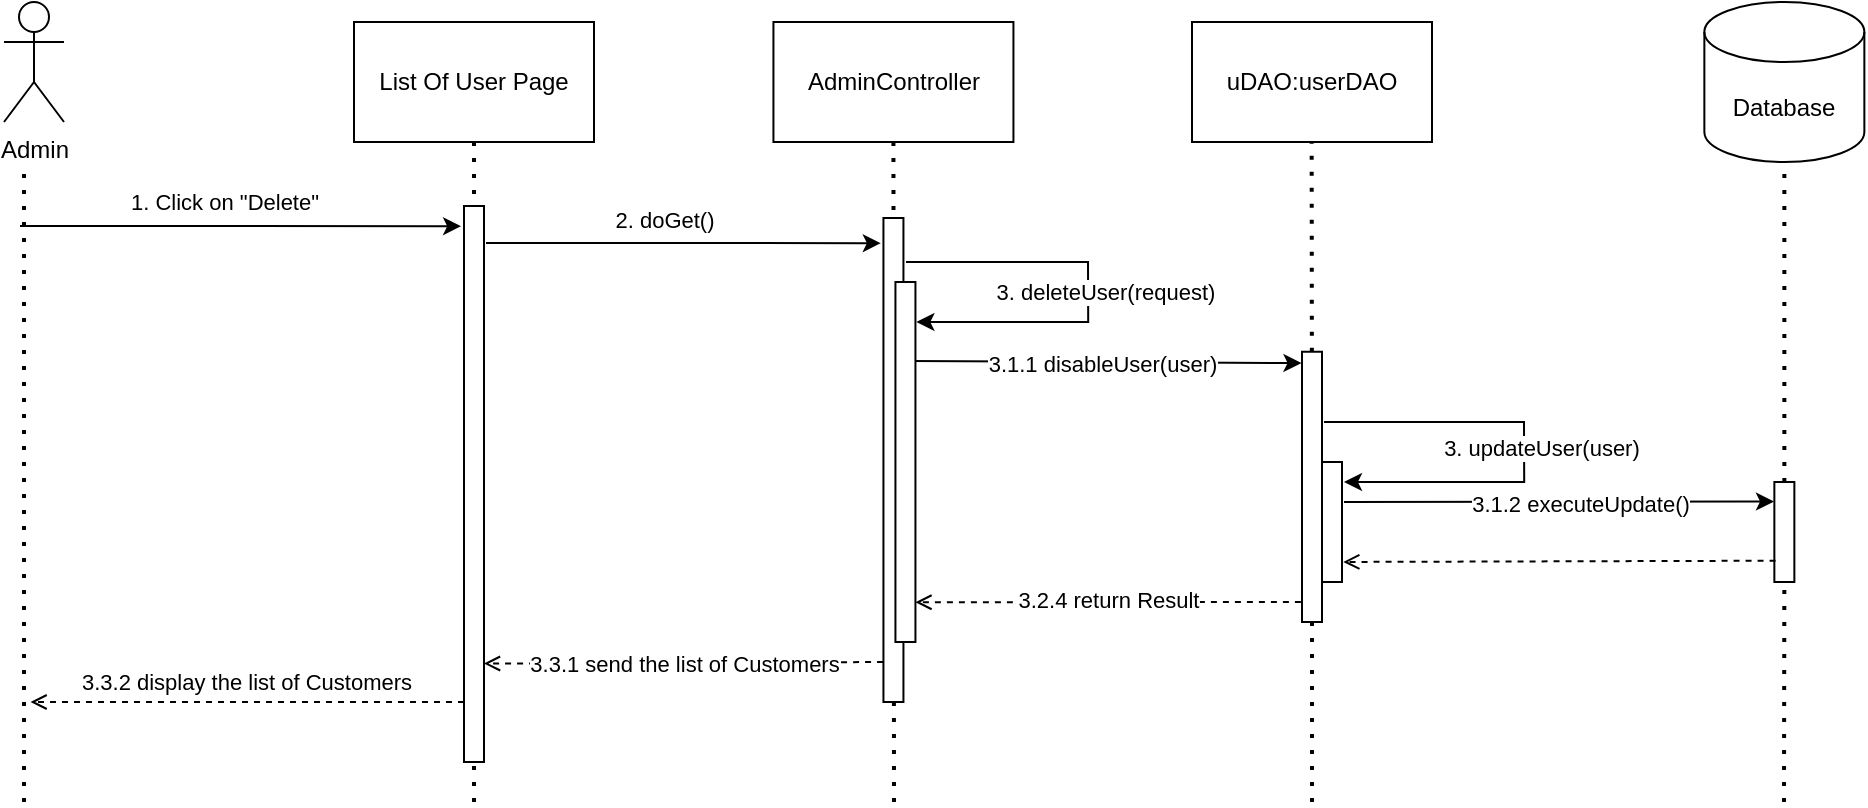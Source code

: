 <mxfile version="21.7.5" type="device">
  <diagram id="ONLkznn9dfXko7KyWMJE" name="Page-1">
    <mxGraphModel dx="1223" dy="1056" grid="1" gridSize="10" guides="1" tooltips="1" connect="1" arrows="1" fold="1" page="1" pageScale="1" pageWidth="850" pageHeight="1100" math="0" shadow="0">
      <root>
        <mxCell id="0" />
        <mxCell id="1" parent="0" />
        <mxCell id="bgXQf1ykJbpGTAjlQ5FK-6" value="" style="endArrow=none;dashed=1;html=1;dashPattern=1 3;strokeWidth=2;rounded=0;" parent="1" edge="1">
          <mxGeometry width="50" height="50" relative="1" as="geometry">
            <mxPoint x="60" y="440" as="sourcePoint" />
            <mxPoint x="60" y="120" as="targetPoint" />
          </mxGeometry>
        </mxCell>
        <mxCell id="4" value="" style="endArrow=none;dashed=1;html=1;dashPattern=1 3;strokeWidth=2;rounded=0;entryX=0.5;entryY=1;entryDx=0;entryDy=0;startArrow=none;" parent="1" source="jMet_jhxjHjyP2RQHkVr-26" edge="1">
          <mxGeometry width="50" height="50" relative="1" as="geometry">
            <mxPoint x="699" y="880" as="sourcePoint" />
            <mxPoint x="703.83" y="110" as="targetPoint" />
          </mxGeometry>
        </mxCell>
        <mxCell id="bgXQf1ykJbpGTAjlQ5FK-1" value="Admin" style="shape=umlActor;verticalLabelPosition=bottom;verticalAlign=top;html=1;outlineConnect=0;" parent="1" vertex="1">
          <mxGeometry x="50" y="40" width="30" height="60" as="geometry" />
        </mxCell>
        <mxCell id="bgXQf1ykJbpGTAjlQ5FK-2" value="List Of User Page" style="rounded=0;whiteSpace=wrap;html=1;" parent="1" vertex="1">
          <mxGeometry x="225" y="50" width="120" height="60" as="geometry" />
        </mxCell>
        <mxCell id="bgXQf1ykJbpGTAjlQ5FK-3" value="AdminController" style="rounded=0;whiteSpace=wrap;html=1;" parent="1" vertex="1">
          <mxGeometry x="434.72" y="50" width="120" height="60" as="geometry" />
        </mxCell>
        <mxCell id="bgXQf1ykJbpGTAjlQ5FK-7" value="" style="endArrow=none;dashed=1;html=1;dashPattern=1 3;strokeWidth=2;rounded=0;entryX=0.5;entryY=1;entryDx=0;entryDy=0;" parent="1" edge="1">
          <mxGeometry width="50" height="50" relative="1" as="geometry">
            <mxPoint x="285" y="440" as="sourcePoint" />
            <mxPoint x="285" y="110.0" as="targetPoint" />
          </mxGeometry>
        </mxCell>
        <mxCell id="bgXQf1ykJbpGTAjlQ5FK-8" value="" style="endArrow=none;dashed=1;html=1;dashPattern=1 3;strokeWidth=2;rounded=0;entryX=0.5;entryY=1;entryDx=0;entryDy=0;" parent="1" target="bgXQf1ykJbpGTAjlQ5FK-3" edge="1">
          <mxGeometry width="50" height="50" relative="1" as="geometry">
            <mxPoint x="495" y="440" as="sourcePoint" />
            <mxPoint x="494.72" y="120" as="targetPoint" />
          </mxGeometry>
        </mxCell>
        <mxCell id="Q8KxY11AjHxzNU5WDFav-2" value="1. Click on &quot;Delete&quot;" style="endArrow=classic;html=1;rounded=0;entryX=-0.044;entryY=0.029;entryDx=0;entryDy=0;entryPerimeter=0;" parent="1" edge="1">
          <mxGeometry x="-0.075" y="12" width="50" height="50" relative="1" as="geometry">
            <mxPoint x="58" y="152" as="sourcePoint" />
            <mxPoint x="278.56" y="152.092" as="targetPoint" />
            <mxPoint as="offset" />
          </mxGeometry>
        </mxCell>
        <mxCell id="Q8KxY11AjHxzNU5WDFav-6" value="Database" style="shape=cylinder3;whiteSpace=wrap;html=1;boundedLbl=1;backgroundOutline=1;size=15;" parent="1" vertex="1">
          <mxGeometry x="900.18" y="40" width="80" height="80" as="geometry" />
        </mxCell>
        <mxCell id="Q8KxY11AjHxzNU5WDFav-7" value="" style="endArrow=none;dashed=1;html=1;dashPattern=1 3;strokeWidth=2;rounded=0;entryX=0.5;entryY=1;entryDx=0;entryDy=0;startArrow=none;" parent="1" source="jMet_jhxjHjyP2RQHkVr-27" edge="1">
          <mxGeometry width="50" height="50" relative="1" as="geometry">
            <mxPoint x="940.18" y="880" as="sourcePoint" />
            <mxPoint x="940.18" y="120" as="targetPoint" />
          </mxGeometry>
        </mxCell>
        <mxCell id="Q8KxY11AjHxzNU5WDFav-8" value="" style="endArrow=classic;html=1;rounded=0;entryX=-0.132;entryY=0.022;entryDx=0;entryDy=0;entryPerimeter=0;exitX=1;exitY=0.053;exitDx=0;exitDy=0;exitPerimeter=0;" parent="1" edge="1">
          <mxGeometry x="-0.04" y="-4" width="50" height="50" relative="1" as="geometry">
            <mxPoint x="291" y="160.444" as="sourcePoint" />
            <mxPoint x="488.4" y="160.584" as="targetPoint" />
            <mxPoint as="offset" />
          </mxGeometry>
        </mxCell>
        <mxCell id="12" value="2. doGet()" style="edgeLabel;html=1;align=center;verticalAlign=middle;resizable=0;points=[];" parent="Q8KxY11AjHxzNU5WDFav-8" vertex="1" connectable="0">
          <mxGeometry x="-0.524" y="-2" relative="1" as="geometry">
            <mxPoint x="42" y="-14" as="offset" />
          </mxGeometry>
        </mxCell>
        <mxCell id="Q8KxY11AjHxzNU5WDFav-9" value="" style="rounded=0;whiteSpace=wrap;html=1;" parent="1" vertex="1">
          <mxGeometry x="489.72" y="148" width="10" height="242" as="geometry" />
        </mxCell>
        <mxCell id="jMet_jhxjHjyP2RQHkVr-25" value="3.1.1 disableUser(user)" style="endArrow=classic;html=1;rounded=0;exitX=1.028;exitY=0.068;exitDx=0;exitDy=0;exitPerimeter=0;entryX=-0.026;entryY=0.042;entryDx=0;entryDy=0;entryPerimeter=0;" parent="1" edge="1" target="jMet_jhxjHjyP2RQHkVr-26">
          <mxGeometry x="-0.015" y="-1" width="50" height="50" relative="1" as="geometry">
            <mxPoint x="503" y="219.44" as="sourcePoint" />
            <mxPoint x="695.81" y="221.053" as="targetPoint" />
            <Array as="points" />
            <mxPoint as="offset" />
          </mxGeometry>
        </mxCell>
        <mxCell id="jMet_jhxjHjyP2RQHkVr-28" value="" style="endArrow=classic;html=1;rounded=0;entryX=-0.018;entryY=0.195;entryDx=0;entryDy=0;entryPerimeter=0;" parent="1" edge="1" target="jMet_jhxjHjyP2RQHkVr-27">
          <mxGeometry x="-0.717" width="50" height="50" relative="1" as="geometry">
            <mxPoint x="720" y="290" as="sourcePoint" />
            <mxPoint x="843.73" y="230.16" as="targetPoint" />
            <mxPoint as="offset" />
          </mxGeometry>
        </mxCell>
        <mxCell id="65" value="3.1.2 executeUpdate()" style="edgeLabel;html=1;align=center;verticalAlign=middle;resizable=0;points=[];" parent="jMet_jhxjHjyP2RQHkVr-28" vertex="1" connectable="0">
          <mxGeometry x="-0.177" y="-1" relative="1" as="geometry">
            <mxPoint x="29" as="offset" />
          </mxGeometry>
        </mxCell>
        <mxCell id="jMet_jhxjHjyP2RQHkVr-33" value="" style="rounded=0;whiteSpace=wrap;html=1;" parent="1" vertex="1">
          <mxGeometry x="495.72" y="180" width="10" height="180" as="geometry" />
        </mxCell>
        <mxCell id="jMet_jhxjHjyP2RQHkVr-34" value="3. deleteUser(request)&amp;nbsp;" style="endArrow=classic;html=1;rounded=0;entryX=1.048;entryY=0.111;entryDx=0;entryDy=0;entryPerimeter=0;" parent="1" edge="1" target="jMet_jhxjHjyP2RQHkVr-33">
          <mxGeometry x="0.03" y="10" width="50" height="50" relative="1" as="geometry">
            <mxPoint x="501" y="170" as="sourcePoint" />
            <mxPoint x="510" y="200" as="targetPoint" />
            <mxPoint as="offset" />
            <Array as="points">
              <mxPoint x="592" y="170" />
              <mxPoint x="592.1" y="200" />
              <mxPoint x="552.1" y="200" />
            </Array>
          </mxGeometry>
        </mxCell>
        <mxCell id="3" value="uDAO:userDAO" style="rounded=0;whiteSpace=wrap;html=1;" parent="1" vertex="1">
          <mxGeometry x="644" y="50" width="120" height="60" as="geometry" />
        </mxCell>
        <mxCell id="UKkm2dZgcp-LxVbKbilb-54" value="" style="endArrow=none;dashed=1;html=1;dashPattern=1 3;strokeWidth=2;rounded=0;entryX=0.5;entryY=1;entryDx=0;entryDy=0;" parent="1" target="jMet_jhxjHjyP2RQHkVr-26" edge="1">
          <mxGeometry width="50" height="50" relative="1" as="geometry">
            <mxPoint x="704" y="440" as="sourcePoint" />
            <mxPoint x="703.83" y="110" as="targetPoint" />
          </mxGeometry>
        </mxCell>
        <mxCell id="jMet_jhxjHjyP2RQHkVr-26" value="" style="rounded=0;whiteSpace=wrap;html=1;" parent="1" vertex="1">
          <mxGeometry x="699" y="214.87" width="10" height="135.13" as="geometry" />
        </mxCell>
        <mxCell id="63" value="" style="endArrow=none;dashed=1;html=1;dashPattern=1 3;strokeWidth=2;rounded=0;entryX=0.5;entryY=1;entryDx=0;entryDy=0;startArrow=none;" parent="1" target="jMet_jhxjHjyP2RQHkVr-27" edge="1">
          <mxGeometry width="50" height="50" relative="1" as="geometry">
            <mxPoint x="940" y="440" as="sourcePoint" />
            <mxPoint x="940.18" y="120" as="targetPoint" />
          </mxGeometry>
        </mxCell>
        <mxCell id="jMet_jhxjHjyP2RQHkVr-27" value="" style="rounded=0;whiteSpace=wrap;html=1;" parent="1" vertex="1">
          <mxGeometry x="935.18" y="280" width="10" height="50" as="geometry" />
        </mxCell>
        <mxCell id="Q8KxY11AjHxzNU5WDFav-1" value="" style="rounded=0;whiteSpace=wrap;html=1;" parent="1" vertex="1">
          <mxGeometry x="280" y="142" width="10" height="278" as="geometry" />
        </mxCell>
        <mxCell id="79" value="" style="endArrow=open;html=1;rounded=0;dashed=1;endFill=0;exitX=-0.018;exitY=0.282;exitDx=0;exitDy=0;exitPerimeter=0;" parent="1" edge="1">
          <mxGeometry x="0.717" y="2" width="50" height="50" relative="1" as="geometry">
            <mxPoint x="489.54" y="370.004" as="sourcePoint" />
            <mxPoint x="290" y="370.78" as="targetPoint" />
            <mxPoint as="offset" />
          </mxGeometry>
        </mxCell>
        <mxCell id="80" value="3.3.1 send the list of Customers" style="edgeLabel;html=1;align=center;verticalAlign=middle;resizable=0;points=[];" parent="79" vertex="1" connectable="0">
          <mxGeometry x="0.114" relative="1" as="geometry">
            <mxPoint x="11" as="offset" />
          </mxGeometry>
        </mxCell>
        <mxCell id="81" value="" style="endArrow=open;html=1;rounded=0;dashed=1;endFill=0;exitX=0.11;exitY=0.279;exitDx=0;exitDy=0;exitPerimeter=0;" parent="1" edge="1">
          <mxGeometry x="0.717" y="2" width="50" height="50" relative="1" as="geometry">
            <mxPoint x="280" y="390.002" as="sourcePoint" />
            <mxPoint x="63.26" y="390" as="targetPoint" />
            <mxPoint as="offset" />
          </mxGeometry>
        </mxCell>
        <mxCell id="82" value="3.3.2 display the list of Customers" style="edgeLabel;html=1;align=center;verticalAlign=middle;resizable=0;points=[];" parent="81" vertex="1" connectable="0">
          <mxGeometry x="0.114" relative="1" as="geometry">
            <mxPoint x="11" y="-10" as="offset" />
          </mxGeometry>
        </mxCell>
        <mxCell id="99" value="" style="endArrow=open;html=1;rounded=0;dashed=1;endFill=0;exitX=0;exitY=0.5;exitDx=0;exitDy=0;entryX=1.055;entryY=0.2;entryDx=0;entryDy=0;entryPerimeter=0;" parent="1" edge="1">
          <mxGeometry x="0.717" y="2" width="50" height="50" relative="1" as="geometry">
            <mxPoint x="698.45" y="340" as="sourcePoint" />
            <mxPoint x="505.72" y="340.13" as="targetPoint" />
            <mxPoint as="offset" />
          </mxGeometry>
        </mxCell>
        <mxCell id="100" value="3.2.4 return Result" style="edgeLabel;html=1;align=center;verticalAlign=middle;resizable=0;points=[];" parent="99" vertex="1" connectable="0">
          <mxGeometry x="0.114" relative="1" as="geometry">
            <mxPoint x="11" y="-1" as="offset" />
          </mxGeometry>
        </mxCell>
        <mxCell id="PtWtp0XcKpWmhvqdv3vN-109" value="" style="endArrow=open;html=1;rounded=0;dashed=1;endFill=0;exitX=0.06;exitY=0.787;exitDx=0;exitDy=0;entryX=1.064;entryY=0.833;entryDx=0;entryDy=0;exitPerimeter=0;entryPerimeter=0;" edge="1" parent="1" source="jMet_jhxjHjyP2RQHkVr-27" target="PtWtp0XcKpWmhvqdv3vN-108">
          <mxGeometry x="0.717" y="2" width="50" height="50" relative="1" as="geometry">
            <mxPoint x="934" y="250" as="sourcePoint" />
            <mxPoint x="708.22" y="250" as="targetPoint" />
            <mxPoint as="offset" />
          </mxGeometry>
        </mxCell>
        <mxCell id="PtWtp0XcKpWmhvqdv3vN-108" value="" style="rounded=0;whiteSpace=wrap;html=1;" vertex="1" parent="1">
          <mxGeometry x="709" y="270" width="10" height="60" as="geometry" />
        </mxCell>
        <mxCell id="PtWtp0XcKpWmhvqdv3vN-110" value="3. updateUser(user)&amp;nbsp;" style="endArrow=classic;html=1;rounded=0;" edge="1" parent="1">
          <mxGeometry x="0.03" y="10" width="50" height="50" relative="1" as="geometry">
            <mxPoint x="710" y="250" as="sourcePoint" />
            <mxPoint x="720" y="280" as="targetPoint" />
            <mxPoint as="offset" />
            <Array as="points">
              <mxPoint x="810" y="250" />
              <mxPoint x="810.1" y="280" />
              <mxPoint x="770.1" y="280" />
            </Array>
          </mxGeometry>
        </mxCell>
      </root>
    </mxGraphModel>
  </diagram>
</mxfile>
